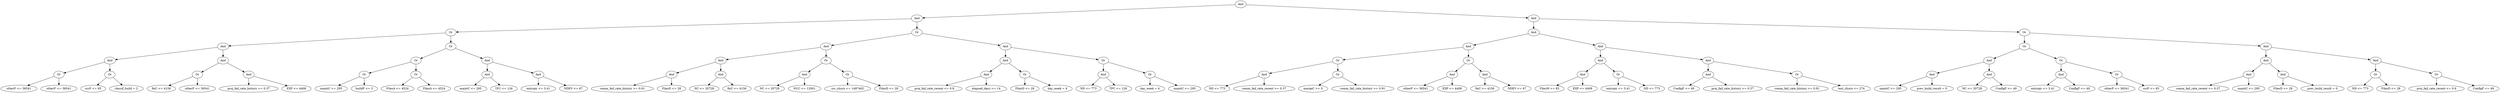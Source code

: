 digraph G {
	graph [bb="0,0,10433,468",
		dpi=78
	];
	node [label="\N"];
	1	 [height=0.5,
		label=And,
		pos="5115.1,450",
		width=0.75];
	2	 [height=0.5,
		label=And,
		pos="3821.1,378",
		width=0.75];
	1 -> 2	 [pos="e,3848,380.45 5088.1,447.54 4922.8,438.6 4049.3,391.34 3858.1,381"];
	3	 [height=0.5,
		label=And,
		pos="6409.1,378",
		width=0.75];
	1 -> 3	 [pos="e,6382.3,380.45 5142.2,447.54 5307.4,438.6 6181,391.34 6372.2,381"];
	4	 [height=0.5,
		label=Or,
		pos="1801.1,306",
		width=0.75];
	2 -> 4	 [pos="e,1828.1,307.93 3794.1,376.06 3575.1,368.47 2092.7,317.1 1838.3,308.29"];
	5	 [height=0.5,
		label=Or,
		pos="3821.1,306",
		width=0.75];
	2 -> 5	 [pos="e,3821.1,324.1 3821.1,359.7 3821.1,351.98 3821.1,342.71 3821.1,334.11"];
	8	 [height=0.5,
		label=And,
		pos="921.14,234",
		width=0.75];
	4 -> 8	 [pos="e,947.75,237.12 1774.3,302.87 1647.2,292.75 1105,249.63 958.03,237.93"];
	9	 [height=0.5,
		label=Or,
		pos="1801.1,234",
		width=0.75];
	4 -> 9	 [pos="e,1801.1,252.1 1801.1,287.7 1801.1,279.98 1801.1,270.71 1801.1,262.11"];
	16	 [height=0.5,
		label=And,
		pos="447.14,162",
		width=0.75];
	8 -> 16	 [pos="e,473.22,166.85 894.98,229.14 815.19,217.35 574.75,181.85 483.13,168.32"];
	17	 [height=0.5,
		label=And,
		pos="921.14,162",
		width=0.75];
	8 -> 17	 [pos="e,921.14,180.1 921.14,215.7 921.14,207.98 921.14,198.71 921.14,190.11"];
	32	 [height=0.5,
		label=Or,
		pos="234.14,90",
		width=0.75];
	16 -> 32	 [pos="e,257.86,98.793 423.54,153.24 385.55,140.76 310.75,116.18 267.39,101.93"];
	33	 [height=0.5,
		label=Or,
		pos="447.14,90",
		width=0.75];
	16 -> 33	 [pos="e,447.14,108.1 447.14,143.7 447.14,135.98 447.14,126.71 447.14,118.11"];
	64	 [height=0.5,
		label="otherF <= 36541",
		pos="72.144,18",
		width=2.004];
	32 -> 64	 [pos="e,106.49,33.842 211.96,79.414 187.3,68.758 146.86,51.286 115.8,37.865"];
	65	 [height=0.5,
		label="otherF <= 36541",
		pos="234.14,18",
		width=2.004];
	32 -> 65	 [pos="e,234.14,36.104 234.14,71.697 234.14,63.983 234.14,54.712 234.14,46.112"];
	66	 [height=0.5,
		label="srcF <= 65",
		pos="376.14,18",
		width=1.4443];
	33 -> 66	 [pos="e,392.57,35.198 432.43,74.496 422.99,65.19 410.53,52.9 399.73,42.251"];
	67	 [height=0.5,
		label="classif_build = 2",
		pos="517.14,18",
		width=1.9859];
	33 -> 67	 [pos="e,500.44,35.699 461.65,74.496 470.73,65.409 482.67,53.475 493.14,43.004"];
	34	 [height=0.5,
		label=Or,
		pos="816.14,90",
		width=0.75];
	17 -> 34	 [pos="e,834.75,103.41 902.37,148.49 885.87,137.49 861.67,121.35 843.1,108.97"];
	35	 [height=0.5,
		label=And,
		pos="1026.1,90",
		width=0.75];
	17 -> 35	 [pos="e,1007.5,103.41 939.92,148.49 956.41,137.49 980.62,121.35 999.19,108.97"];
	68	 [height=0.5,
		label="fixC <= 4156",
		pos="666.14,18",
		width=1.661];
	34 -> 68	 [pos="e,697.25,33.514 794.65,78.971 771.73,68.272 734.88,51.078 706.51,37.837"];
	69	 [height=0.5,
		label="otherF <= 36541",
		pos="816.14,18",
		width=2.004];
	34 -> 69	 [pos="e,816.14,36.104 816.14,71.697 816.14,63.983 816.14,54.712 816.14,46.112"];
	70	 [height=0.5,
		label="proj_fail_rate_history >= 0.37",
		pos="1026.1,18",
		width=3.34];
	35 -> 70	 [pos="e,1026.1,36.104 1026.1,71.697 1026.1,63.983 1026.1,54.712 1026.1,46.112"];
	71	 [height=0.5,
		label="EXP <= 4408",
		pos="1225.1,18",
		width=1.6971];
	35 -> 71	 [pos="e,1187.3,32.314 1049.8,80.695 1081.1,69.654 1137.3,49.888 1177.7,35.702"];
	18	 [height=0.5,
		label=Or,
		pos="1724.1,162",
		width=0.75];
	9 -> 18	 [pos="e,1739.4,176.91 1785.6,218.83 1774.5,208.81 1759.6,195.19 1747.2,183.92"];
	19	 [height=0.5,
		label=And,
		pos="2023.1,162",
		width=0.75];
	9 -> 19	 [pos="e,1999.3,170.51 1825.3,225.38 1865.1,212.82 1944.5,187.79 1989.7,173.54"];
	36	 [height=0.5,
		label=Or,
		pos="1508.1,90",
		width=0.75];
	18 -> 36	 [pos="e,1531.9,98.687 1700.2,153.24 1661.6,140.73 1585.4,116.05 1541.5,101.81"];
	37	 [height=0.5,
		label=Or,
		pos="1724.1,90",
		width=0.75];
	18 -> 37	 [pos="e,1724.1,108.1 1724.1,143.7 1724.1,135.98 1724.1,126.71 1724.1,118.11"];
	72	 [height=0.5,
		label="maintC <= 295",
		pos="1370.1,18",
		width=1.8234];
	36 -> 72	 [pos="e,1400,34.154 1487.2,78.369 1466.5,67.877 1434.4,51.586 1409,38.721"];
	73	 [height=0.5,
		label="buildF <= 3",
		pos="1508.1,18",
		width=1.4985];
	36 -> 73	 [pos="e,1508.1,36.104 1508.1,71.697 1508.1,63.983 1508.1,54.712 1508.1,46.112"];
	74	 [height=0.5,
		label="FilesA <= 4524",
		pos="1648.1,18",
		width=1.8776];
	37 -> 74	 [pos="e,1666.2,35.606 1708.8,74.834 1698.7,65.527 1685.2,53.13 1673.5,42.382"];
	75	 [height=0.5,
		label="FilesA <= 4524",
		pos="1801.1,18",
		width=1.8776];
	37 -> 75	 [pos="e,1783.2,35.354 1739.7,74.834 1750,65.462 1763.8,52.955 1775.7,42.155"];
	38	 [height=0.5,
		label=And,
		pos="2023.1,90",
		width=0.75];
	19 -> 38	 [pos="e,2023.1,108.1 2023.1,143.7 2023.1,135.98 2023.1,126.71 2023.1,118.11"];
	39	 [height=0.5,
		label=And,
		pos="2238.1,90",
		width=0.75];
	19 -> 39	 [pos="e,2214.2,98.793 2047,153.24 2085.3,140.76 2160.8,116.18 2204.6,101.93"];
	76	 [height=0.5,
		label="maintC <= 295",
		pos="1952.1,18",
		width=1.8234];
	38 -> 76	 [pos="e,1968.8,35.448 2008.4,74.496 1999.1,65.255 1986.7,53.072 1976,42.475"];
	77	 [height=0.5,
		label="TFC <= 126",
		pos="2093.1,18",
		width=1.5887];
	38 -> 77	 [pos="e,2076.7,35.448 2037.6,74.496 2046.8,65.344 2058.8,53.306 2069.4,42.781"];
	78	 [height=0.5,
		label="entropy <= 3.41",
		pos="2238.1,18",
		width=1.9318];
	39 -> 78	 [pos="e,2238.1,36.104 2238.1,71.697 2238.1,63.983 2238.1,54.712 2238.1,46.112"];
	79	 [height=0.5,
		label="NDEV <= 67",
		pos="2385.1,18",
		width=1.661];
	39 -> 79	 [pos="e,2354.5,33.578 2259.5,78.821 2282,68.124 2317.8,51.054 2345.5,37.881"];
	10	 [height=0.5,
		label=And,
		pos="3449.1,234",
		width=0.75];
	5 -> 10	 [pos="e,3474.9,239.85 3795.6,300.19 3730.7,287.98 3559.4,255.75 3484.8,241.7"];
	11	 [height=0.5,
		label=And,
		pos="4193.1,234",
		width=0.75];
	5 -> 11	 [pos="e,4167.4,239.85 3846.7,300.19 3911.6,287.98 4082.9,255.75 4157.5,241.7"];
	20	 [height=0.5,
		label=And,
		pos="3004.1,162",
		width=0.75];
	10 -> 20	 [pos="e,3030.3,167.11 3423,228.88 3347.1,216.96 3127.3,182.37 3040.2,168.68"];
	21	 [height=0.5,
		label=Or,
		pos="3449.1,162",
		width=0.75];
	10 -> 21	 [pos="e,3449.1,180.1 3449.1,215.7 3449.1,207.98 3449.1,198.71 3449.1,190.11"];
	40	 [height=0.5,
		label=And,
		pos="2796.1,90",
		width=0.75];
	20 -> 40	 [pos="e,2819.7,98.936 2980.3,152.97 2943.1,140.47 2871.4,116.32 2829.3,102.14"];
	41	 [height=0.5,
		label=And,
		pos="3004.1,90",
		width=0.75];
	20 -> 41	 [pos="e,3004.1,108.1 3004.1,143.7 3004.1,135.98 3004.1,126.71 3004.1,118.11"];
	80	 [height=0.5,
		label="comm_fail_rate_history >= 0.91",
		pos="2591.1,18",
		width=3.5566];
	40 -> 80	 [pos="e,2637.6,34.851 2772.6,80.97 2742.2,70.597 2688.4,52.205 2647.2,38.143"];
	81	 [height=0.5,
		label="FilesD <= 28",
		pos="2796.1,18",
		width=1.6249];
	40 -> 81	 [pos="e,2796.1,36.104 2796.1,71.697 2796.1,63.983 2796.1,54.712 2796.1,46.112"];
	82	 [height=0.5,
		label="NC <= 20728",
		pos="2934.1,18",
		width=1.6971];
	41 -> 82	 [pos="e,2950.6,35.448 2989.6,74.496 2980.5,65.344 2968.4,53.306 2957.9,42.781"];
	83	 [height=0.5,
		label="fixC <= 4156",
		pos="3073.1,18",
		width=1.661];
	41 -> 83	 [pos="e,3056.9,35.448 3018.4,74.496 3027.5,65.344 3039.3,53.306 3049.7,42.781"];
	42	 [height=0.5,
		label=And,
		pos="3359.1,90",
		width=0.75];
	21 -> 42	 [pos="e,3376,104.11 3432.2,147.83 3418.6,137.27 3399.4,122.3 3384.1,110.37"];
	43	 [height=0.5,
		label=Or,
		pos="3538.1,90",
		width=0.75];
	21 -> 43	 [pos="e,3521.2,104.35 3465.9,147.83 3479.2,137.34 3498.1,122.49 3513.2,110.6"];
	84	 [height=0.5,
		label="NC <= 20728",
		pos="3212.1,18",
		width=1.6971];
	42 -> 84	 [pos="e,3242.8,33.578 3337.8,78.821 3315.3,68.124 3279.5,51.054 3251.8,37.881"];
	85	 [height=0.5,
		label="NUC <= 12001",
		pos="3359.1,18",
		width=1.8776];
	42 -> 85	 [pos="e,3359.1,36.104 3359.1,71.697 3359.1,63.983 3359.1,54.712 3359.1,46.112"];
	86	 [height=0.5,
		label="src_churn <= 1497462",
		pos="3538.1,18",
		width=2.5998];
	43 -> 86	 [pos="e,3538.1,36.104 3538.1,71.697 3538.1,63.983 3538.1,54.712 3538.1,46.112"];
	87	 [height=0.5,
		label="FilesD <= 28",
		pos="3708.1,18",
		width=1.6249];
	43 -> 87	 [pos="e,3674.6,32.798 3560.7,79.705 3587.3,68.771 3631.9,50.38 3665.2,36.7"];
	22	 [height=0.5,
		label=And,
		pos="4193.1,162",
		width=0.75];
	11 -> 22	 [pos="e,4193.1,180.1 4193.1,215.7 4193.1,207.98 4193.1,198.71 4193.1,190.11"];
	23	 [height=0.5,
		label=Or,
		pos="4606.1,162",
		width=0.75];
	11 -> 23	 [pos="e,4580.3,167.38 4219,228.62 4290,216.59 4488.1,183.01 4570,169.12"];
	44	 [height=0.5,
		label=And,
		pos="4112.1,90",
		width=0.75];
	22 -> 44	 [pos="e,4128.1,104.8 4177.1,147.17 4165.4,137.01 4149.2,123.03 4135.9,111.56"];
	45	 [height=0.5,
		label=Or,
		pos="4273.1,90",
		width=0.75];
	22 -> 45	 [pos="e,4257.4,104.8 4208.9,147.17 4220.6,137.01 4236.5,123.03 4249.6,111.56"];
	88	 [height=0.5,
		label="proj_fail_rate_recent <= 0.9",
		pos="3897.1,18",
		width=3.1233];
	44 -> 88	 [pos="e,3944.6,34.435 4088.3,81.241 4056.2,70.784 3998,51.835 3954.2,37.582"];
	89	 [height=0.5,
		label="elapsed_days <= 14",
		pos="4112.1,18",
		width=2.347];
	44 -> 89	 [pos="e,4112.1,36.104 4112.1,71.697 4112.1,63.983 4112.1,54.712 4112.1,46.112"];
	90	 [height=0.5,
		label="FilesD <= 28",
		pos="4273.1,18",
		width=1.6249];
	45 -> 90	 [pos="e,4273.1,36.104 4273.1,71.697 4273.1,63.983 4273.1,54.712 4273.1,46.112"];
	91	 [height=0.5,
		label="day_week = 4",
		pos="4411.1,18",
		width=1.7151];
	45 -> 91	 [pos="e,4381.8,33.895 4294.1,78.369 4314.9,67.809 4347.3,51.374 4372.8,38.471"];
	46	 [height=0.5,
		label=And,
		pos="4606.1,90",
		width=0.75];
	23 -> 46	 [pos="e,4606.1,108.1 4606.1,143.7 4606.1,135.98 4606.1,126.71 4606.1,118.11"];
	47	 [height=0.5,
		label=Or,
		pos="4807.1,90",
		width=0.75];
	23 -> 47	 [pos="e,4783.8,99.115 4629.6,152.83 4665.4,140.37 4733.7,116.57 4774.4,102.41"];
	92	 [height=0.5,
		label="ND <= 773",
		pos="4543.1,18",
		width=1.4443];
	46 -> 92	 [pos="e,4557.8,35.29 4592.8,74.155 4584.6,65.072 4574,53.243 4564.6,42.87"];
	93	 [height=0.5,
		label="TFC <= 126",
		pos="4670.1,18",
		width=1.5887];
	46 -> 93	 [pos="e,4654.8,35.789 4619.7,74.155 4627.9,65.2 4638.5,53.576 4647.9,43.309"];
	94	 [height=0.5,
		label="day_week = 4",
		pos="4807.1,18",
		width=1.7151];
	47 -> 94	 [pos="e,4807.1,36.104 4807.1,71.697 4807.1,63.983 4807.1,54.712 4807.1,46.112"];
	95	 [height=0.5,
		label="maintC <= 295",
		pos="4952.1,18",
		width=1.8234];
	47 -> 95	 [pos="e,4921.3,33.9 4828.5,78.671 4850.5,68.091 4885,51.391 4912.1,38.346"];
	6	 [height=0.5,
		label=And,
		pos="6409.1,306",
		width=0.75];
	3 -> 6	 [pos="e,6409.1,324.1 6409.1,359.7 6409.1,351.98 6409.1,342.71 6409.1,334.11"];
	7	 [height=0.5,
		label=Or,
		pos="8531.1,306",
		width=0.75];
	3 -> 7	 [pos="e,8504.2,307.89 6436.4,376.1 6662.8,368.63 8232.1,316.87 8494.1,308.22"];
	12	 [height=0.5,
		label=And,
		pos="6129.1,234",
		width=0.75];
	6 -> 12	 [pos="e,6153.9,241.2 6384.3,298.79 6334.3,286.28 6221.3,258.05 6164,243.71"];
	13	 [height=0.5,
		label=And,
		pos="6689.1,234",
		width=0.75];
	6 -> 13	 [pos="e,6664.4,241.2 6434,298.79 6484,286.28 6597,258.05 6654.3,243.71"];
	24	 [height=0.5,
		label=Or,
		pos="5588.1,162",
		width=0.75];
	12 -> 24	 [pos="e,5614.6,166.42 6102.7,229.58 6014,218.1 5726.9,180.95 5624.7,167.73"];
	25	 [height=0.5,
		label=Or,
		pos="6129.1,162",
		width=0.75];
	12 -> 25	 [pos="e,6129.1,180.1 6129.1,215.7 6129.1,207.98 6129.1,198.71 6129.1,190.11"];
	48	 [height=0.5,
		label=And,
		pos="5283.1,90",
		width=0.75];
	24 -> 48	 [pos="e,5308.4,96.795 5562.9,155.21 5508.7,142.76 5380.8,113.42 5318.5,99.12"];
	49	 [height=0.5,
		label=Or,
		pos="5588.1,90",
		width=0.75];
	24 -> 49	 [pos="e,5588.1,108.1 5588.1,143.7 5588.1,135.98 5588.1,126.71 5588.1,118.11"];
	96	 [height=0.5,
		label="ND <= 773",
		pos="5088.1,18",
		width=1.4443];
	48 -> 96	 [pos="e,5123.1,31.545 5260,80.695 5228.7,69.454 5172.2,49.166 5132.5,34.934"];
	97	 [height=0.5,
		label="comm_fail_rate_recent >= 0.37",
		pos="5283.1,18",
		width=3.4844];
	48 -> 97	 [pos="e,5283.1,36.104 5283.1,71.697 5283.1,63.983 5283.1,54.712 5283.1,46.112"];
	98	 [height=0.5,
		label="mergeC >= 0",
		pos="5486.1,18",
		width=1.6429];
	49 -> 98	 [pos="e,5509.2,34.846 5569.9,76.485 5555.5,66.573 5534.9,52.488 5517.8,40.741"];
	99	 [height=0.5,
		label="comm_fail_rate_history >= 0.91",
		pos="5691.1,18",
		width=3.5566];
	49 -> 99	 [pos="e,5666.3,35.878 5606.6,76.485 5620.7,66.841 5640.8,53.246 5657.7,41.698"];
	50	 [height=0.5,
		label=And,
		pos="6060.1,90",
		width=0.75];
	25 -> 50	 [pos="e,6074.4,105.49 6114.8,146.5 6105.2,136.73 6092.4,123.69 6081.5,112.7"];
	51	 [height=0.5,
		label=And,
		pos="6199.1,90",
		width=0.75];
	25 -> 51	 [pos="e,6184.7,105.49 6143.6,146.5 6153.4,136.73 6166.5,123.69 6177.4,112.7"];
	100	 [height=0.5,
		label="otherF <= 36541",
		pos="5909.1,18",
		width=2.004];
	50 -> 100	 [pos="e,5941.9,34.166 6038.5,78.971 6015.8,68.442 5979.5,51.622 5951.1,38.471"];
	101	 [height=0.5,
		label="EXP <= 4408",
		pos="6060.1,18",
		width=1.6971];
	50 -> 101	 [pos="e,6060.1,36.104 6060.1,71.697 6060.1,63.983 6060.1,54.712 6060.1,46.112"];
	102	 [height=0.5,
		label="fixC <= 4156",
		pos="6199.1,18",
		width=1.661];
	51 -> 102	 [pos="e,6199.1,36.104 6199.1,71.697 6199.1,63.983 6199.1,54.712 6199.1,46.112"];
	103	 [height=0.5,
		label="NDEV <= 67",
		pos="6337.1,18",
		width=1.661];
	51 -> 103	 [pos="e,6308,33.766 6220.1,78.369 6241,67.775 6273.5,51.268 6299,38.346"];
	26	 [height=0.5,
		label=And,
		pos="6689.1,162",
		width=0.75];
	13 -> 26	 [pos="e,6689.1,180.1 6689.1,215.7 6689.1,207.98 6689.1,198.71 6689.1,190.11"];
	27	 [height=0.5,
		label=And,
		pos="7141.1,162",
		width=0.75];
	13 -> 27	 [pos="e,7115.1,167.03 6715.4,228.93 6792.3,217.03 7016.9,182.24 7105,168.59"];
	52	 [height=0.5,
		label=And,
		pos="6614.1,90",
		width=0.75];
	26 -> 52	 [pos="e,6629.3,105.14 6674,146.83 6663.3,136.87 6648.8,123.37 6636.8,112.14"];
	53	 [height=0.5,
		label=Or,
		pos="6763.1,90",
		width=0.75];
	26 -> 53	 [pos="e,6748.2,105.14 6704.1,146.83 6714.7,136.87 6728.9,123.37 6740.8,112.14"];
	104	 [height=0.5,
		label="FilesM <= 83",
		pos="6475.1,18",
		width=1.661];
	52 -> 104	 [pos="e,6504.6,33.833 6593.3,78.52 6572.4,67.956 6539.5,51.403 6513.7,38.432"];
	105	 [height=0.5,
		label="EXP <= 4408",
		pos="6614.1,18",
		width=1.6971];
	52 -> 105	 [pos="e,6614.1,36.104 6614.1,71.697 6614.1,63.983 6614.1,54.712 6614.1,46.112"];
	106	 [height=0.5,
		label="entropy <= 3.41",
		pos="6763.1,18",
		width=1.9318];
	53 -> 106	 [pos="e,6763.1,36.104 6763.1,71.697 6763.1,63.983 6763.1,54.712 6763.1,46.112"];
	107	 [height=0.5,
		label="ND <= 773",
		pos="6903.1,18",
		width=1.4443];
	53 -> 107	 [pos="e,6874.8,33.191 6784.1,78.52 6805.6,67.786 6839.4,50.869 6865.5,37.809"];
	54	 [height=0.5,
		label=And,
		pos="7141.1,90",
		width=0.75];
	27 -> 54	 [pos="e,7141.1,108.1 7141.1,143.7 7141.1,135.98 7141.1,126.71 7141.1,118.11"];
	55	 [height=0.5,
		label=Or,
		pos="7509.1,90",
		width=0.75];
	27 -> 55	 [pos="e,7483.2,95.928 7166.7,156.13 7230.9,143.93 7398.8,111.99 7473,97.876"];
	108	 [height=0.5,
		label="ConfigF <= 49",
		pos="7039.1,18",
		width=1.8234];
	54 -> 108	 [pos="e,7062.6,35.102 7122.9,76.485 7108.6,66.64 7088.2,52.678 7071.2,40.979"];
	109	 [height=0.5,
		label="proj_fail_rate_history >= 0.37",
		pos="7243.1,18",
		width=3.34];
	54 -> 109	 [pos="e,7218.5,35.878 7159.4,76.485 7173.4,66.841 7193.2,53.246 7210.1,41.698"];
	110	 [height=0.5,
		label="comm_fail_rate_history >= 0.91",
		pos="7509.1,18",
		width=3.5566];
	55 -> 110	 [pos="e,7509.1,36.104 7509.1,71.697 7509.1,63.983 7509.1,54.712 7509.1,46.112"];
	111	 [height=0.5,
		label="test_churn <= 274",
		pos="7732.1,18",
		width=2.1484];
	55 -> 111	 [pos="e,7687.8,32.934 7533,81.509 7567.4,70.709 7631.9,50.468 7678.2,35.942"];
	14	 [height=0.5,
		label=Or,
		pos="8531.1,234",
		width=0.75];
	7 -> 14	 [pos="e,8531.1,252.1 8531.1,287.7 8531.1,279.98 8531.1,270.71 8531.1,262.11"];
	15	 [height=0.5,
		label=And,
		pos="9458.1,234",
		width=0.75];
	7 -> 15	 [pos="e,9431.3,237.03 8557.9,302.98 8689.5,293.04 9268.2,249.34 9421,237.8"];
	28	 [height=0.5,
		label=And,
		pos="8306.1,162",
		width=0.75];
	14 -> 28	 [pos="e,8330,170.44 8507.1,225.51 8466.8,212.98 8385.7,187.76 8339.8,173.48"];
	29	 [height=0.5,
		label=Or,
		pos="8609.1,162",
		width=0.75];
	14 -> 29	 [pos="e,8593.8,176.8 8546.6,219.17 8557.9,209.01 8573.5,195.03 8586.2,183.56"];
	56	 [height=0.5,
		label=And,
		pos="8066.1,90",
		width=0.75];
	28 -> 56	 [pos="e,8090.5,98.116 8281.8,153.9 8238.9,141.38 8149.5,115.32 8100.4,100.99"];
	57	 [height=0.5,
		label=And,
		pos="8306.1,90",
		width=0.75];
	28 -> 57	 [pos="e,8306.1,108.1 8306.1,143.7 8306.1,135.98 8306.1,126.71 8306.1,118.11"];
	112	 [height=0.5,
		label="maintC <= 295",
		pos="7893.1,18",
		width=1.8234];
	56 -> 112	 [pos="e,7928.4,33.25 8043.5,79.849 8016.9,69.055 7971.9,50.852 7938,37.161"];
	113	 [height=0.5,
		label="prev_build_result = 0",
		pos="8066.1,18",
		width=2.4734];
	56 -> 113	 [pos="e,8066.1,36.104 8066.1,71.697 8066.1,63.983 8066.1,54.712 8066.1,46.112"];
	114	 [height=0.5,
		label="NC <= 20728",
		pos="8234.1,18",
		width=1.6971];
	57 -> 114	 [pos="e,8251,35.354 8291.6,74.834 8282,65.551 8269.3,53.193 8258.3,42.464"];
	115	 [height=0.5,
		label="ConfigF <= 49",
		pos="8379.1,18",
		width=1.8234];
	57 -> 115	 [pos="e,8361.8,35.606 8320.9,74.834 8330.5,65.616 8343.3,53.366 8354.4,42.689"];
	58	 [height=0.5,
		label=And,
		pos="8609.1,90",
		width=0.75];
	29 -> 58	 [pos="e,8609.1,108.1 8609.1,143.7 8609.1,135.98 8609.1,126.71 8609.1,118.11"];
	59	 [height=0.5,
		label=Or,
		pos="8841.1,90",
		width=0.75];
	29 -> 59	 [pos="e,8817.1,98.26 8633.5,153.64 8675.2,141.08 8760,115.49 8807.3,101.21"];
	116	 [height=0.5,
		label="entropy <= 3.41",
		pos="8532.1,18",
		width=1.9318];
	58 -> 116	 [pos="e,8550.4,35.606 8593.6,74.834 8583.3,65.527 8569.7,53.13 8557.9,42.382"];
	117	 [height=0.5,
		label="ConfigF <= 49",
		pos="8685.1,18",
		width=1.8234];
	58 -> 117	 [pos="e,8667.4,35.354 8624.5,74.834 8634.7,65.462 8648.3,52.955 8660,42.155"];
	118	 [height=0.5,
		label="otherF <= 36541",
		pos="8841.1,18",
		width=2.004];
	59 -> 118	 [pos="e,8841.1,36.104 8841.1,71.697 8841.1,63.983 8841.1,54.712 8841.1,46.112"];
	119	 [height=0.5,
		label="srcF <= 65",
		pos="8983.1,18",
		width=1.4443];
	59 -> 119	 [pos="e,8954.6,33.063 8862.4,78.52 8884.3,67.705 8919,50.612 8945.6,37.513"];
	30	 [height=0.5,
		label=And,
		pos="9458.1,162",
		width=0.75];
	15 -> 30	 [pos="e,9458.1,180.1 9458.1,215.7 9458.1,207.98 9458.1,198.71 9458.1,190.11"];
	31	 [height=0.5,
		label=And,
		pos="9918.1,162",
		width=0.75];
	15 -> 31	 [pos="e,9892.1,166.96 9484.2,229.04 9562,217.2 9792.7,182.09 9882.2,168.48"];
	60	 [height=0.5,
		label=And,
		pos="9387.1,90",
		width=0.75];
	30 -> 60	 [pos="e,9401.8,105.49 9443.4,146.5 9433.5,136.73 9420.3,123.69 9409.2,112.7"];
	61	 [height=0.5,
		label=And,
		pos="9529.1,90",
		width=0.75];
	30 -> 61	 [pos="e,9514.5,105.49 9472.9,146.5 9482.8,136.73 9496,123.69 9507.1,112.7"];
	120	 [height=0.5,
		label="comm_fail_rate_recent >= 0.37",
		pos="9178.1,18",
		width=3.4844];
	60 -> 120	 [pos="e,9225.3,34.781 9363.6,81.106 9332.6,70.723 9277.1,52.141 9234.9,37.999"];
	121	 [height=0.5,
		label="maintC <= 295",
		pos="9387.1,18",
		width=1.8234];
	60 -> 121	 [pos="e,9387.1,36.104 9387.1,71.697 9387.1,63.983 9387.1,54.712 9387.1,46.112"];
	122	 [height=0.5,
		label="FilesD <= 28",
		pos="9529.1,18",
		width=1.6249];
	61 -> 122	 [pos="e,9529.1,36.104 9529.1,71.697 9529.1,63.983 9529.1,54.712 9529.1,46.112"];
	123	 [height=0.5,
		label="prev_build_result = 0",
		pos="9695.1,18",
		width=2.4734];
	61 -> 123	 [pos="e,9658.5,34.439 9551.5,79.559 9576.4,69.075 9617.2,51.863 9649,38.464"];
	62	 [height=0.5,
		label=Or,
		pos="9918.1,90",
		width=0.75];
	31 -> 62	 [pos="e,9918.1,108.1 9918.1,143.7 9918.1,135.98 9918.1,126.71 9918.1,118.11"];
	63	 [height=0.5,
		label=Or,
		pos="10171,90",
		width=0.75];
	31 -> 63	 [pos="e,10147,97.764 9942.9,154.16 9988.3,141.58 10085,114.76 10137,100.45"];
	124	 [height=0.5,
		label="ND <= 773",
		pos="9854.1,18",
		width=1.4443];
	62 -> 124	 [pos="e,9869,35.29 9904.6,74.155 9896.3,65.072 9885.5,53.243 9876,42.87"];
	125	 [height=0.5,
		label="FilesD <= 28",
		pos="9982.1,18",
		width=1.6249];
	62 -> 125	 [pos="e,9966.8,35.789 9931.7,74.155 9939.9,65.2 9950.5,53.576 9959.9,43.309"];
	126	 [height=0.5,
		label="proj_fail_rate_recent <= 0.9",
		pos="10171,18",
		width=3.1233];
	63 -> 126	 [pos="e,10171,36.104 10171,71.697 10171,63.983 10171,54.712 10171,46.112"];
	127	 [height=0.5,
		label="ConfigF <= 49",
		pos="10367,18",
		width=1.8234];
	63 -> 127	 [pos="e,10329,32.705 10194,80.695 10225,69.755 10280,50.247 10319,36.09"];
}
